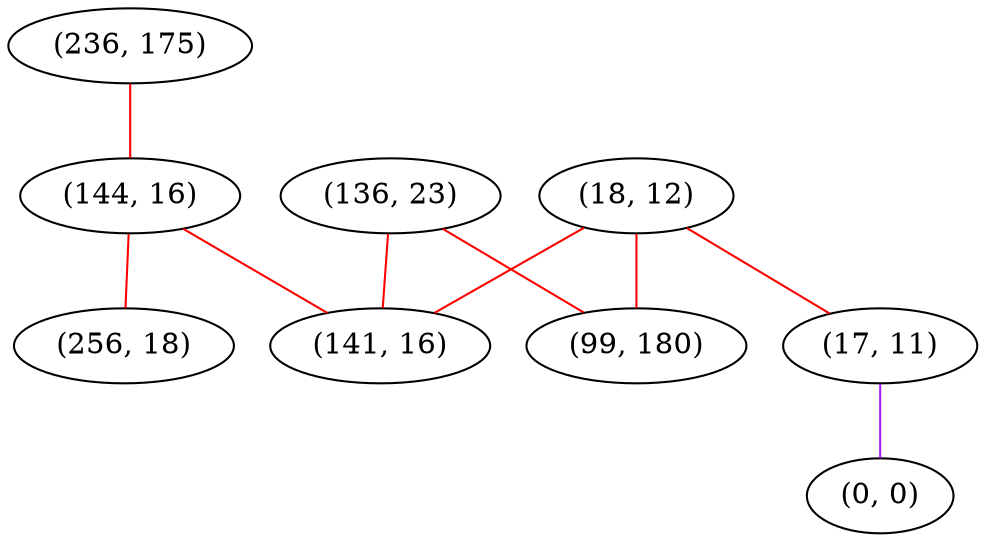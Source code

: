 graph "" {
"(236, 175)";
"(144, 16)";
"(18, 12)";
"(136, 23)";
"(17, 11)";
"(99, 180)";
"(256, 18)";
"(141, 16)";
"(0, 0)";
"(236, 175)" -- "(144, 16)"  [color=red, key=0, weight=1];
"(144, 16)" -- "(256, 18)"  [color=red, key=0, weight=1];
"(144, 16)" -- "(141, 16)"  [color=red, key=0, weight=1];
"(18, 12)" -- "(17, 11)"  [color=red, key=0, weight=1];
"(18, 12)" -- "(99, 180)"  [color=red, key=0, weight=1];
"(18, 12)" -- "(141, 16)"  [color=red, key=0, weight=1];
"(136, 23)" -- "(99, 180)"  [color=red, key=0, weight=1];
"(136, 23)" -- "(141, 16)"  [color=red, key=0, weight=1];
"(17, 11)" -- "(0, 0)"  [color=purple, key=0, weight=4];
}
